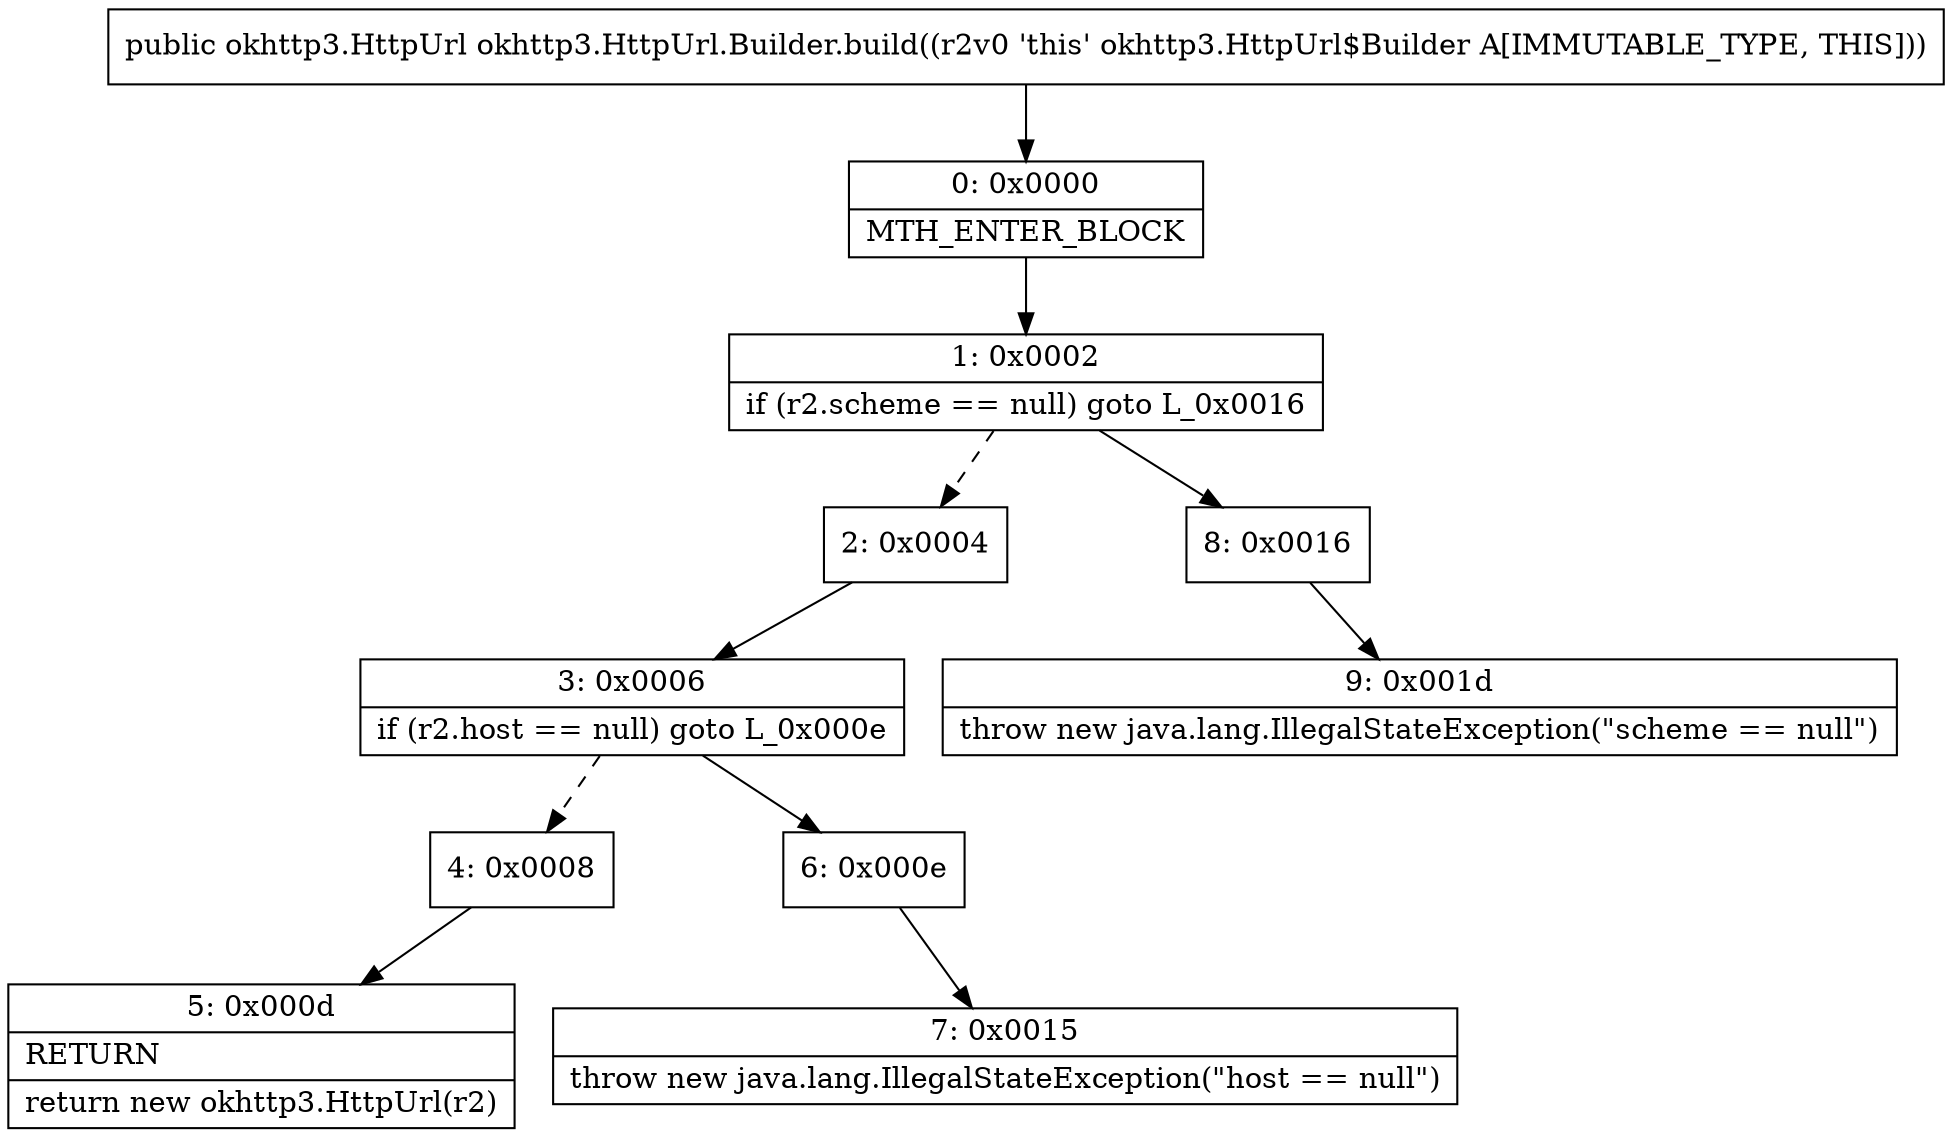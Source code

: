 digraph "CFG forokhttp3.HttpUrl.Builder.build()Lokhttp3\/HttpUrl;" {
Node_0 [shape=record,label="{0\:\ 0x0000|MTH_ENTER_BLOCK\l}"];
Node_1 [shape=record,label="{1\:\ 0x0002|if (r2.scheme == null) goto L_0x0016\l}"];
Node_2 [shape=record,label="{2\:\ 0x0004}"];
Node_3 [shape=record,label="{3\:\ 0x0006|if (r2.host == null) goto L_0x000e\l}"];
Node_4 [shape=record,label="{4\:\ 0x0008}"];
Node_5 [shape=record,label="{5\:\ 0x000d|RETURN\l|return new okhttp3.HttpUrl(r2)\l}"];
Node_6 [shape=record,label="{6\:\ 0x000e}"];
Node_7 [shape=record,label="{7\:\ 0x0015|throw new java.lang.IllegalStateException(\"host == null\")\l}"];
Node_8 [shape=record,label="{8\:\ 0x0016}"];
Node_9 [shape=record,label="{9\:\ 0x001d|throw new java.lang.IllegalStateException(\"scheme == null\")\l}"];
MethodNode[shape=record,label="{public okhttp3.HttpUrl okhttp3.HttpUrl.Builder.build((r2v0 'this' okhttp3.HttpUrl$Builder A[IMMUTABLE_TYPE, THIS])) }"];
MethodNode -> Node_0;
Node_0 -> Node_1;
Node_1 -> Node_2[style=dashed];
Node_1 -> Node_8;
Node_2 -> Node_3;
Node_3 -> Node_4[style=dashed];
Node_3 -> Node_6;
Node_4 -> Node_5;
Node_6 -> Node_7;
Node_8 -> Node_9;
}

